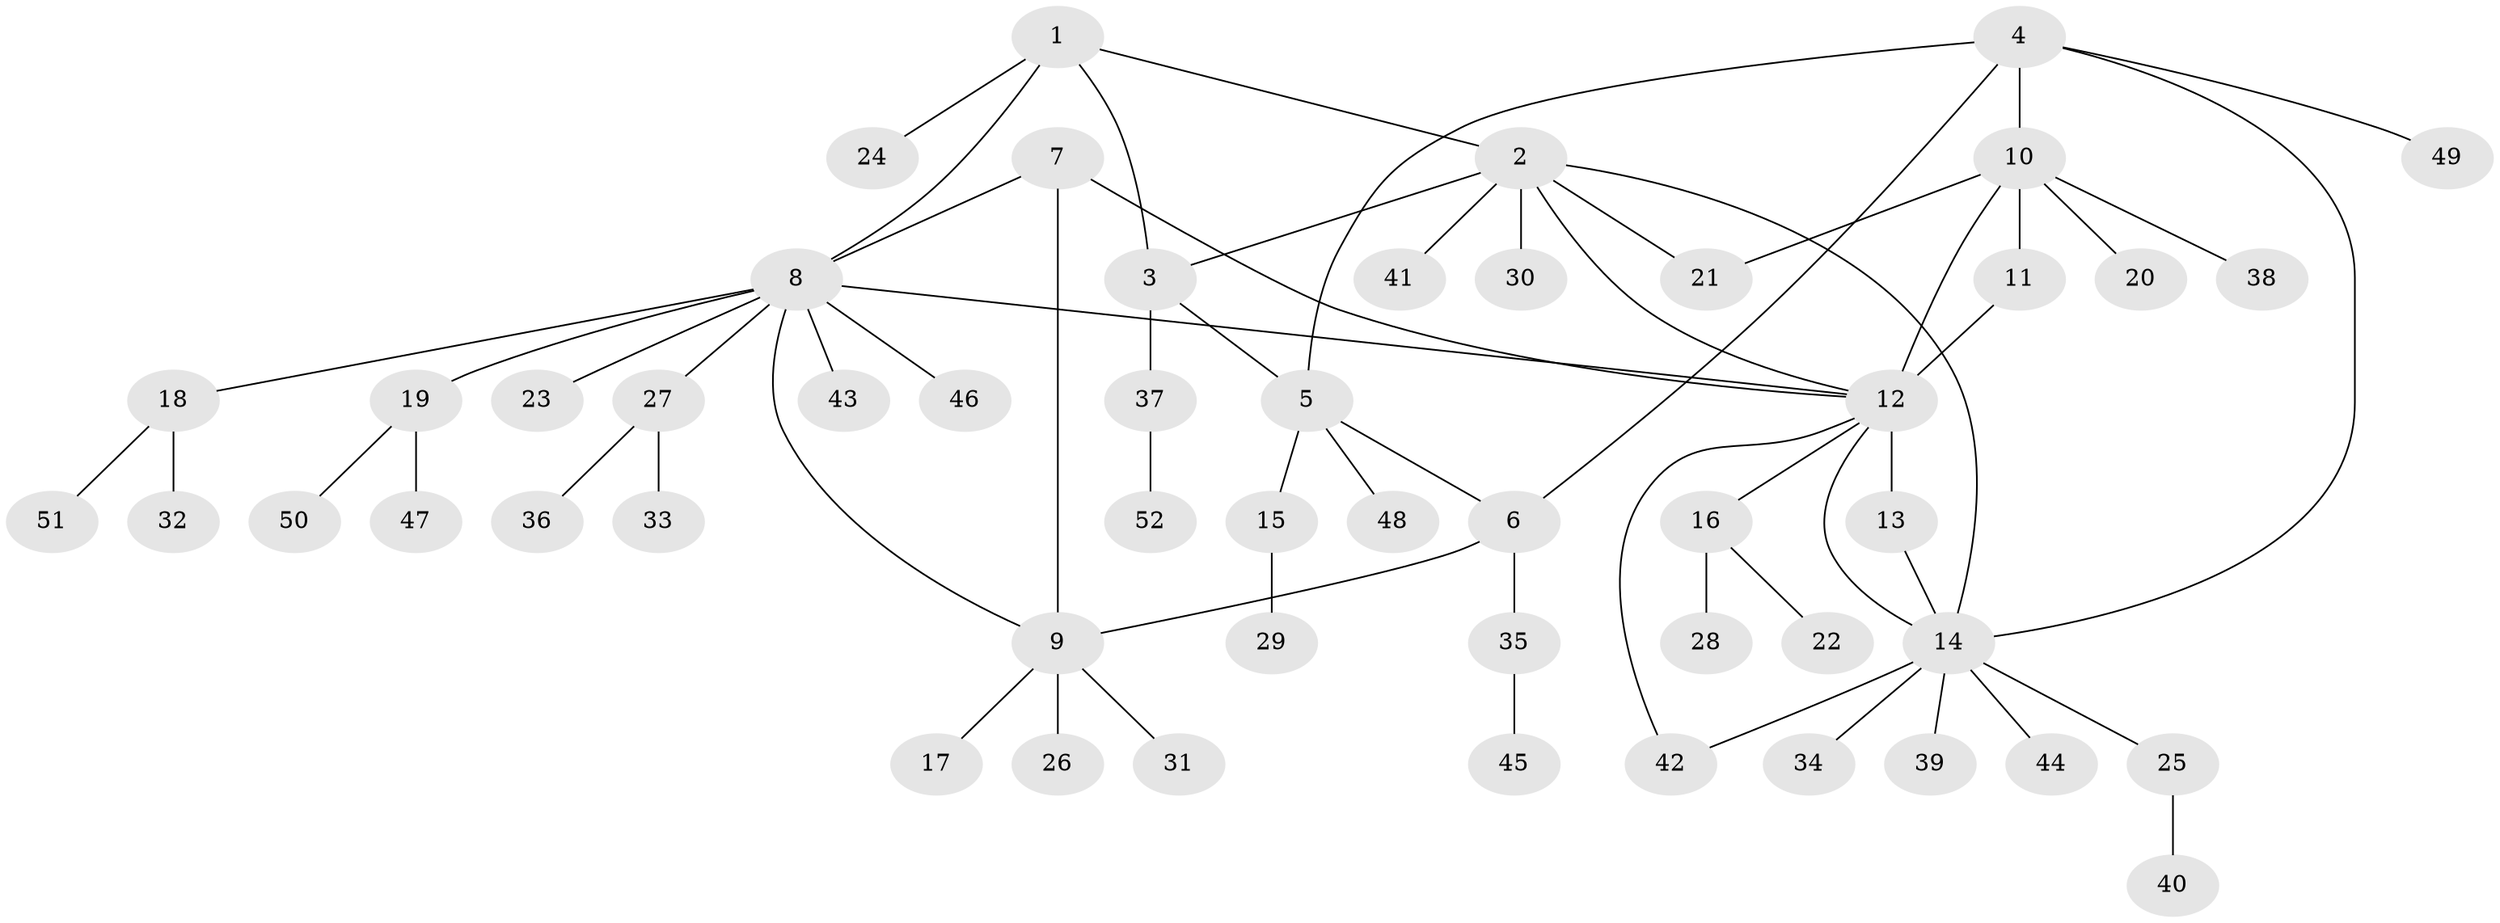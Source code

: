 // original degree distribution, {5: 0.041666666666666664, 8: 0.013888888888888888, 6: 0.05555555555555555, 4: 0.05555555555555555, 11: 0.013888888888888888, 7: 0.027777777777777776, 2: 0.1111111111111111, 10: 0.013888888888888888, 1: 0.6111111111111112, 3: 0.05555555555555555}
// Generated by graph-tools (version 1.1) at 2025/52/03/04/25 22:52:19]
// undirected, 52 vertices, 64 edges
graph export_dot {
  node [color=gray90,style=filled];
  1;
  2;
  3;
  4;
  5;
  6;
  7;
  8;
  9;
  10;
  11;
  12;
  13;
  14;
  15;
  16;
  17;
  18;
  19;
  20;
  21;
  22;
  23;
  24;
  25;
  26;
  27;
  28;
  29;
  30;
  31;
  32;
  33;
  34;
  35;
  36;
  37;
  38;
  39;
  40;
  41;
  42;
  43;
  44;
  45;
  46;
  47;
  48;
  49;
  50;
  51;
  52;
  1 -- 2 [weight=1.0];
  1 -- 3 [weight=1.0];
  1 -- 8 [weight=1.0];
  1 -- 24 [weight=1.0];
  2 -- 3 [weight=1.0];
  2 -- 12 [weight=1.0];
  2 -- 14 [weight=1.0];
  2 -- 21 [weight=1.0];
  2 -- 30 [weight=1.0];
  2 -- 41 [weight=1.0];
  3 -- 5 [weight=1.0];
  3 -- 37 [weight=1.0];
  4 -- 5 [weight=1.0];
  4 -- 6 [weight=1.0];
  4 -- 10 [weight=1.0];
  4 -- 14 [weight=1.0];
  4 -- 49 [weight=1.0];
  5 -- 6 [weight=1.0];
  5 -- 15 [weight=1.0];
  5 -- 48 [weight=1.0];
  6 -- 9 [weight=1.0];
  6 -- 35 [weight=1.0];
  7 -- 8 [weight=1.0];
  7 -- 9 [weight=1.0];
  7 -- 12 [weight=2.0];
  8 -- 9 [weight=1.0];
  8 -- 12 [weight=1.0];
  8 -- 18 [weight=1.0];
  8 -- 19 [weight=1.0];
  8 -- 23 [weight=1.0];
  8 -- 27 [weight=1.0];
  8 -- 43 [weight=1.0];
  8 -- 46 [weight=1.0];
  9 -- 17 [weight=1.0];
  9 -- 26 [weight=1.0];
  9 -- 31 [weight=1.0];
  10 -- 11 [weight=1.0];
  10 -- 12 [weight=1.0];
  10 -- 20 [weight=1.0];
  10 -- 21 [weight=1.0];
  10 -- 38 [weight=1.0];
  11 -- 12 [weight=4.0];
  12 -- 13 [weight=1.0];
  12 -- 14 [weight=1.0];
  12 -- 16 [weight=1.0];
  12 -- 42 [weight=1.0];
  13 -- 14 [weight=1.0];
  14 -- 25 [weight=1.0];
  14 -- 34 [weight=1.0];
  14 -- 39 [weight=1.0];
  14 -- 42 [weight=1.0];
  14 -- 44 [weight=1.0];
  15 -- 29 [weight=1.0];
  16 -- 22 [weight=1.0];
  16 -- 28 [weight=1.0];
  18 -- 32 [weight=1.0];
  18 -- 51 [weight=1.0];
  19 -- 47 [weight=1.0];
  19 -- 50 [weight=1.0];
  25 -- 40 [weight=1.0];
  27 -- 33 [weight=1.0];
  27 -- 36 [weight=1.0];
  35 -- 45 [weight=1.0];
  37 -- 52 [weight=1.0];
}
